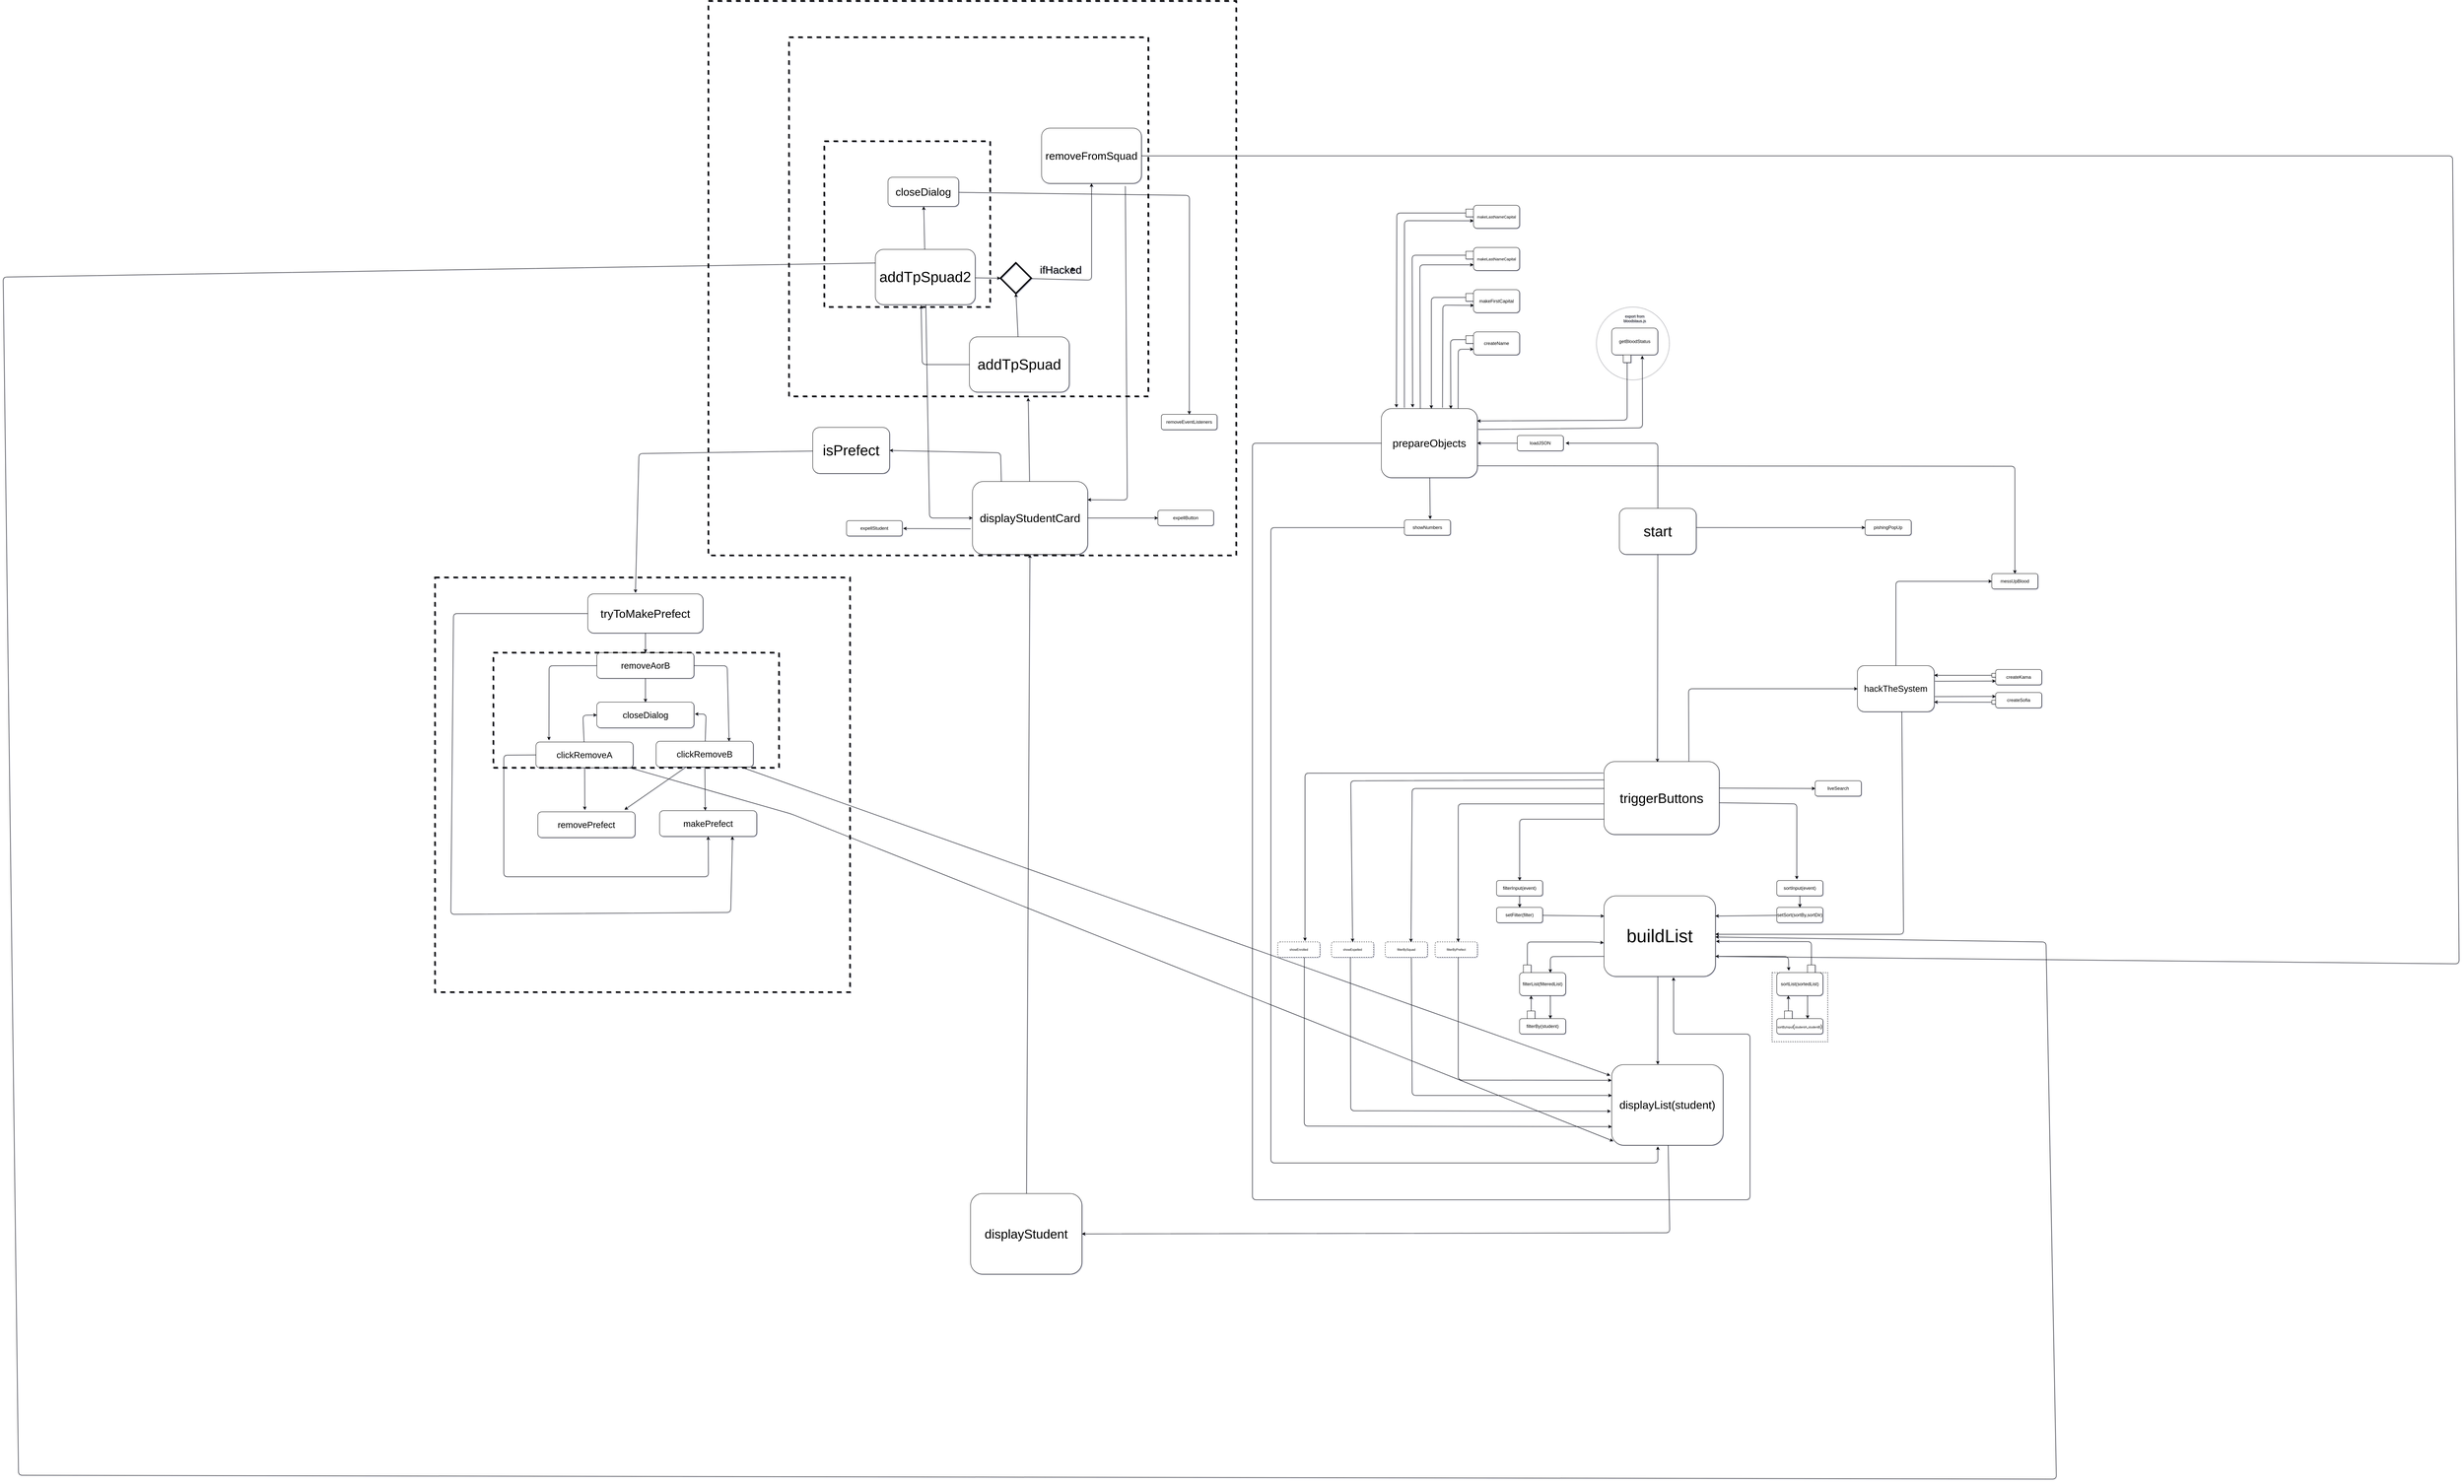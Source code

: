 <mxfile>
    <diagram id="J9svqyK29OrgM3ijhtIu" name="Page-1">
        <mxGraphModel dx="8105" dy="5010" grid="0" gridSize="12" guides="1" tooltips="1" connect="1" arrows="1" fold="1" page="0" pageScale="1" pageWidth="827" pageHeight="1169" background="none" math="0" shadow="1">
            <root>
                <mxCell id="0"/>
                <mxCell id="1" parent="0"/>
                <mxCell id="6" style="edgeStyle=none;html=1;entryX=0.5;entryY=0;entryDx=0;entryDy=0;" edge="1" parent="1" source="2" target="3">
                    <mxGeometry relative="1" as="geometry"/>
                </mxCell>
                <mxCell id="9" value="" style="edgeStyle=none;html=1;" edge="1" parent="1" source="2" target="3">
                    <mxGeometry relative="1" as="geometry"/>
                </mxCell>
                <mxCell id="2" value="filterInput(event)" style="rounded=1;whiteSpace=wrap;html=1;" vertex="1" parent="1">
                    <mxGeometry x="300" y="80" width="120" height="40" as="geometry"/>
                </mxCell>
                <mxCell id="30" style="edgeStyle=none;html=1;entryX=0;entryY=0.25;entryDx=0;entryDy=0;" edge="1" parent="1" source="3" target="13">
                    <mxGeometry relative="1" as="geometry"/>
                </mxCell>
                <mxCell id="3" value="setFilter(filter)" style="rounded=1;whiteSpace=wrap;html=1;" vertex="1" parent="1">
                    <mxGeometry x="300" y="150" width="120" height="40" as="geometry"/>
                </mxCell>
                <mxCell id="29" style="edgeStyle=none;html=1;exitX=0;exitY=0.75;exitDx=0;exitDy=0;" edge="1" parent="1" source="13">
                    <mxGeometry relative="1" as="geometry">
                        <mxPoint x="440" y="320" as="targetPoint"/>
                        <Array as="points">
                            <mxPoint x="440" y="278"/>
                        </Array>
                    </mxGeometry>
                </mxCell>
                <mxCell id="63" style="edgeStyle=none;html=1;exitX=1;exitY=0.75;exitDx=0;exitDy=0;entryX=0.3;entryY=-0.03;entryDx=0;entryDy=0;entryPerimeter=0;" edge="1" parent="1" source="13" target="61">
                    <mxGeometry relative="1" as="geometry">
                        <mxPoint x="1060" y="310" as="targetPoint"/>
                        <Array as="points">
                            <mxPoint x="1060" y="278"/>
                        </Array>
                    </mxGeometry>
                </mxCell>
                <mxCell id="145" style="edgeStyle=none;html=1;entryX=0.413;entryY=-0.003;entryDx=0;entryDy=0;entryPerimeter=0;" edge="1" parent="1" target="65">
                    <mxGeometry relative="1" as="geometry">
                        <mxPoint x="720" y="324" as="sourcePoint"/>
                    </mxGeometry>
                </mxCell>
                <mxCell id="13" value="&lt;font style=&quot;font-size: 47px;&quot;&gt;buildList&lt;/font&gt;" style="rounded=1;whiteSpace=wrap;html=1;" vertex="1" parent="1">
                    <mxGeometry x="580" y="120" width="290" height="210" as="geometry"/>
                </mxCell>
                <mxCell id="14" value="filterList(filteredList)" style="rounded=1;whiteSpace=wrap;html=1;" vertex="1" parent="1">
                    <mxGeometry x="360" y="320" width="120" height="60" as="geometry"/>
                </mxCell>
                <mxCell id="15" value="filterBy(student)" style="rounded=1;whiteSpace=wrap;html=1;" vertex="1" parent="1">
                    <mxGeometry x="360" y="440" width="120" height="40" as="geometry"/>
                </mxCell>
                <mxCell id="19" value="" style="edgeStyle=none;html=1;entryX=-0.003;entryY=0.581;entryDx=0;entryDy=0;entryPerimeter=0;" edge="1" parent="1" source="16" target="13">
                    <mxGeometry relative="1" as="geometry">
                        <mxPoint x="340" y="200" as="targetPoint"/>
                        <Array as="points">
                            <mxPoint x="380" y="240"/>
                            <mxPoint x="480" y="240"/>
                            <mxPoint x="550" y="240"/>
                        </Array>
                    </mxGeometry>
                </mxCell>
                <mxCell id="16" value="" style="whiteSpace=wrap;html=1;aspect=fixed;" vertex="1" parent="1">
                    <mxGeometry x="370" y="300" width="20" height="20" as="geometry"/>
                </mxCell>
                <mxCell id="24" value="" style="edgeStyle=none;html=1;entryX=0.25;entryY=1;entryDx=0;entryDy=0;exitX=0.5;exitY=0;exitDx=0;exitDy=0;" edge="1" parent="1" source="23" target="14">
                    <mxGeometry relative="1" as="geometry">
                        <mxPoint x="400" y="410" as="sourcePoint"/>
                        <mxPoint x="340" y="320" as="targetPoint"/>
                        <Array as="points">
                            <mxPoint x="390" y="400"/>
                        </Array>
                    </mxGeometry>
                </mxCell>
                <mxCell id="23" value="" style="whiteSpace=wrap;html=1;aspect=fixed;" vertex="1" parent="1">
                    <mxGeometry x="380" y="420" width="20" height="20" as="geometry"/>
                </mxCell>
                <mxCell id="25" value="" style="edgeStyle=none;html=1;entryX=0.75;entryY=0;entryDx=0;entryDy=0;" edge="1" parent="1">
                    <mxGeometry relative="1" as="geometry">
                        <mxPoint x="440" y="380" as="sourcePoint"/>
                        <mxPoint x="440" y="440" as="targetPoint"/>
                    </mxGeometry>
                </mxCell>
                <mxCell id="31" style="edgeStyle=none;html=1;entryX=0.5;entryY=0;entryDx=0;entryDy=0;" edge="1" parent="1" source="33" target="34">
                    <mxGeometry relative="1" as="geometry"/>
                </mxCell>
                <mxCell id="32" value="" style="edgeStyle=none;html=1;" edge="1" parent="1" source="33" target="34">
                    <mxGeometry relative="1" as="geometry"/>
                </mxCell>
                <mxCell id="33" value="sortInput(event)" style="rounded=1;whiteSpace=wrap;html=1;" vertex="1" parent="1">
                    <mxGeometry x="1030" y="80" width="120" height="40" as="geometry"/>
                </mxCell>
                <mxCell id="39" style="edgeStyle=none;html=1;entryX=1;entryY=0.25;entryDx=0;entryDy=0;" edge="1" parent="1" source="34" target="13">
                    <mxGeometry relative="1" as="geometry"/>
                </mxCell>
                <mxCell id="34" value="setSort(sortBy,sortDir)" style="rounded=1;whiteSpace=wrap;html=1;" vertex="1" parent="1">
                    <mxGeometry x="1030" y="150" width="120" height="40" as="geometry"/>
                </mxCell>
                <mxCell id="48" value="sortList(sortedList)" style="rounded=1;whiteSpace=wrap;html=1;" vertex="1" parent="1">
                    <mxGeometry x="1030" y="320" width="120" height="60" as="geometry"/>
                </mxCell>
                <mxCell id="49" value="&lt;font style=&quot;font-size: 8px;&quot;&gt;sortByInput&lt;/font&gt;&lt;font style=&quot;font-size: 14px;&quot;&gt;(&lt;/font&gt;&lt;font style=&quot;font-size: 8px;&quot;&gt;studentA&lt;/font&gt;&lt;font style=&quot;font-size: 14px;&quot;&gt;,&lt;/font&gt;&lt;font style=&quot;font-size: 8px;&quot;&gt;studentB&lt;/font&gt;&lt;font style=&quot;font-size: 14px;&quot;&gt;)&lt;/font&gt;" style="rounded=1;whiteSpace=wrap;html=1;" vertex="1" parent="1">
                    <mxGeometry x="1030" y="440" width="120" height="40" as="geometry"/>
                </mxCell>
                <mxCell id="50" value="" style="edgeStyle=none;html=1;entryX=0.25;entryY=1;entryDx=0;entryDy=0;exitX=0.5;exitY=0;exitDx=0;exitDy=0;" edge="1" parent="1" source="51" target="48">
                    <mxGeometry relative="1" as="geometry">
                        <mxPoint x="1070" y="410" as="sourcePoint"/>
                        <mxPoint x="1010" y="320" as="targetPoint"/>
                        <Array as="points">
                            <mxPoint x="1060" y="400"/>
                        </Array>
                    </mxGeometry>
                </mxCell>
                <mxCell id="51" value="" style="whiteSpace=wrap;html=1;aspect=fixed;" vertex="1" parent="1">
                    <mxGeometry x="1050" y="420" width="20" height="20" as="geometry"/>
                </mxCell>
                <mxCell id="52" value="" style="edgeStyle=none;html=1;entryX=0.75;entryY=0;entryDx=0;entryDy=0;" edge="1" parent="1">
                    <mxGeometry relative="1" as="geometry">
                        <mxPoint x="1110" y="380" as="sourcePoint"/>
                        <mxPoint x="1110" y="440" as="targetPoint"/>
                    </mxGeometry>
                </mxCell>
                <mxCell id="55" style="edgeStyle=none;html=1;entryX=0.432;entryY=-0.082;entryDx=0;entryDy=0;exitX=1.001;exitY=0.564;exitDx=0;exitDy=0;exitPerimeter=0;entryPerimeter=0;" edge="1" parent="1" source="53" target="33">
                    <mxGeometry relative="1" as="geometry">
                        <Array as="points">
                            <mxPoint x="1082" y="-120"/>
                        </Array>
                    </mxGeometry>
                </mxCell>
                <mxCell id="56" style="edgeStyle=none;html=1;entryX=0.5;entryY=0;entryDx=0;entryDy=0;" edge="1" parent="1" target="2">
                    <mxGeometry relative="1" as="geometry">
                        <mxPoint x="590" y="-80" as="sourcePoint"/>
                        <Array as="points">
                            <mxPoint x="360" y="-80"/>
                        </Array>
                    </mxGeometry>
                </mxCell>
                <mxCell id="68" style="edgeStyle=none;html=1;fontSize=8;entryX=0.545;entryY=0;entryDx=0;entryDy=0;entryPerimeter=0;" edge="1" parent="1" target="64">
                    <mxGeometry relative="1" as="geometry">
                        <mxPoint x="190" y="230" as="targetPoint"/>
                        <mxPoint x="580" y="-120" as="sourcePoint"/>
                        <Array as="points">
                            <mxPoint x="200" y="-120"/>
                        </Array>
                    </mxGeometry>
                </mxCell>
                <mxCell id="81" style="edgeStyle=none;html=1;entryX=0;entryY=0.5;entryDx=0;entryDy=0;fontSize=8;exitX=1;exitY=0.363;exitDx=0;exitDy=0;exitPerimeter=0;" edge="1" parent="1" source="53" target="80">
                    <mxGeometry relative="1" as="geometry"/>
                </mxCell>
                <mxCell id="101" style="edgeStyle=none;html=1;entryX=0;entryY=0.5;entryDx=0;entryDy=0;fontSize=8;exitX=0.736;exitY=-0.004;exitDx=0;exitDy=0;exitPerimeter=0;" edge="1" parent="1" source="53" target="82">
                    <mxGeometry relative="1" as="geometry">
                        <Array as="points">
                            <mxPoint x="800" y="-420"/>
                        </Array>
                    </mxGeometry>
                </mxCell>
                <mxCell id="53" value="&lt;font style=&quot;font-size: 35px;&quot;&gt;triggerButtons&lt;/font&gt;" style="rounded=1;whiteSpace=wrap;html=1;" vertex="1" parent="1">
                    <mxGeometry x="580" y="-230" width="300" height="190" as="geometry"/>
                </mxCell>
                <mxCell id="60" style="edgeStyle=none;html=1;entryX=1.005;entryY=0.565;entryDx=0;entryDy=0;entryPerimeter=0;" edge="1" parent="1" source="59" target="13">
                    <mxGeometry relative="1" as="geometry">
                        <Array as="points">
                            <mxPoint x="1120" y="239"/>
                        </Array>
                    </mxGeometry>
                </mxCell>
                <mxCell id="59" value="" style="whiteSpace=wrap;html=1;aspect=fixed;" vertex="1" parent="1">
                    <mxGeometry x="1110" y="300" width="20" height="20" as="geometry"/>
                </mxCell>
                <mxCell id="61" value="" style="rounded=0;whiteSpace=wrap;html=1;fillColor=none;dashed=1;" vertex="1" parent="1">
                    <mxGeometry x="1017.5" y="320" width="145" height="180" as="geometry"/>
                </mxCell>
                <mxCell id="66" style="edgeStyle=none;html=1;entryX=-0.002;entryY=0.193;entryDx=0;entryDy=0;fontSize=8;entryPerimeter=0;" edge="1" parent="1" target="65">
                    <mxGeometry relative="1" as="geometry">
                        <mxPoint x="200" y="280" as="sourcePoint"/>
                        <Array as="points">
                            <mxPoint x="200" y="600"/>
                        </Array>
                    </mxGeometry>
                </mxCell>
                <mxCell id="64" value="filterByPrefect" style="rounded=1;whiteSpace=wrap;html=1;dashed=1;fontSize=8;" vertex="1" parent="1">
                    <mxGeometry x="140" y="240" width="110" height="40" as="geometry"/>
                </mxCell>
                <mxCell id="146" style="edgeStyle=none;html=1;entryX=1;entryY=0.5;entryDx=0;entryDy=0;" edge="1" parent="1" source="65" target="147">
                    <mxGeometry relative="1" as="geometry">
                        <mxPoint x="757" y="1028.143" as="targetPoint"/>
                        <Array as="points">
                            <mxPoint x="751" y="998"/>
                        </Array>
                    </mxGeometry>
                </mxCell>
                <mxCell id="65" value="&lt;font style=&quot;font-size: 29px;&quot;&gt;displayList(student)&lt;/font&gt;" style="rounded=1;whiteSpace=wrap;html=1;" vertex="1" parent="1">
                    <mxGeometry x="600" y="560" width="290" height="210" as="geometry"/>
                </mxCell>
                <mxCell id="70" style="edgeStyle=none;html=1;entryX=0;entryY=0.381;entryDx=0;entryDy=0;fontSize=8;entryPerimeter=0;exitX=0.618;exitY=1.038;exitDx=0;exitDy=0;exitPerimeter=0;" edge="1" parent="1" source="69" target="65">
                    <mxGeometry relative="1" as="geometry">
                        <Array as="points">
                            <mxPoint x="80" y="640"/>
                        </Array>
                    </mxGeometry>
                </mxCell>
                <mxCell id="69" value="filterBySquad" style="rounded=1;whiteSpace=wrap;html=1;dashed=1;fontSize=8;" vertex="1" parent="1">
                    <mxGeometry x="10" y="240" width="110" height="40" as="geometry"/>
                </mxCell>
                <mxCell id="72" style="edgeStyle=none;html=1;fontSize=8;entryX=0.609;entryY=0.011;entryDx=0;entryDy=0;entryPerimeter=0;exitX=0;exitY=0.368;exitDx=0;exitDy=0;exitPerimeter=0;" edge="1" parent="1" source="53" target="69">
                    <mxGeometry relative="1" as="geometry">
                        <mxPoint x="209.95" y="250" as="targetPoint"/>
                        <mxPoint x="610" y="-100" as="sourcePoint"/>
                        <Array as="points">
                            <mxPoint x="80" y="-160"/>
                        </Array>
                    </mxGeometry>
                </mxCell>
                <mxCell id="73" value="showExpelled" style="rounded=1;whiteSpace=wrap;html=1;dashed=1;fontSize=8;" vertex="1" parent="1">
                    <mxGeometry x="-130" y="240" width="110" height="40" as="geometry"/>
                </mxCell>
                <mxCell id="74" value="showEnrolled" style="rounded=1;whiteSpace=wrap;html=1;dashed=1;fontSize=8;" vertex="1" parent="1">
                    <mxGeometry x="-270" y="240" width="110" height="40" as="geometry"/>
                </mxCell>
                <mxCell id="75" style="edgeStyle=none;html=1;fontSize=8;entryX=-0.009;entryY=0.577;entryDx=0;entryDy=0;entryPerimeter=0;exitX=0.447;exitY=0.995;exitDx=0;exitDy=0;exitPerimeter=0;" edge="1" parent="1" source="73" target="65">
                    <mxGeometry relative="1" as="geometry">
                        <mxPoint x="-80" y="300" as="sourcePoint"/>
                        <mxPoint x="590" y="685" as="targetPoint"/>
                        <Array as="points">
                            <mxPoint x="-80" y="680"/>
                        </Array>
                    </mxGeometry>
                </mxCell>
                <mxCell id="76" style="edgeStyle=none;html=1;fontSize=8;entryX=-0.009;entryY=0.577;entryDx=0;entryDy=0;entryPerimeter=0;exitX=0.629;exitY=1.001;exitDx=0;exitDy=0;exitPerimeter=0;" edge="1" parent="1" source="74">
                    <mxGeometry relative="1" as="geometry">
                        <mxPoint x="-78.22" y="320.0" as="sourcePoint"/>
                        <mxPoint x="600.0" y="721.37" as="targetPoint"/>
                        <Array as="points">
                            <mxPoint x="-201" y="720"/>
                        </Array>
                    </mxGeometry>
                </mxCell>
                <mxCell id="77" style="edgeStyle=none;html=1;fontSize=8;entryX=0.645;entryY=-0.062;entryDx=0;entryDy=0;exitX=-0.006;exitY=0.156;exitDx=0;exitDy=0;entryPerimeter=0;exitPerimeter=0;" edge="1" parent="1" source="53" target="74">
                    <mxGeometry relative="1" as="geometry">
                        <mxPoint x="86.99" y="250.44" as="targetPoint"/>
                        <mxPoint x="586.64" y="-149.51" as="sourcePoint"/>
                        <Array as="points">
                            <mxPoint x="-199" y="-200"/>
                        </Array>
                    </mxGeometry>
                </mxCell>
                <mxCell id="78" style="edgeStyle=none;html=1;fontSize=8;entryX=0.5;entryY=0;entryDx=0;entryDy=0;exitX=0;exitY=0.25;exitDx=0;exitDy=0;" edge="1" parent="1" source="53" target="73">
                    <mxGeometry relative="1" as="geometry">
                        <mxPoint x="-189.05" y="247.52" as="targetPoint"/>
                        <mxPoint x="599.9" y="-209.93" as="sourcePoint"/>
                        <Array as="points">
                            <mxPoint x="-80" y="-180"/>
                        </Array>
                    </mxGeometry>
                </mxCell>
                <mxCell id="80" value="liveSearch" style="rounded=1;whiteSpace=wrap;html=1;" vertex="1" parent="1">
                    <mxGeometry x="1130" y="-180" width="120" height="40" as="geometry"/>
                </mxCell>
                <mxCell id="85" style="edgeStyle=none;html=1;entryX=0;entryY=0.75;entryDx=0;entryDy=0;fontSize=8;exitX=1.008;exitY=0.337;exitDx=0;exitDy=0;exitPerimeter=0;" edge="1" parent="1" source="82" target="83">
                    <mxGeometry relative="1" as="geometry"/>
                </mxCell>
                <mxCell id="93" style="edgeStyle=none;html=1;fontSize=8;exitX=0.577;exitY=0.994;exitDx=0;exitDy=0;exitPerimeter=0;" edge="1" parent="1" source="82">
                    <mxGeometry relative="1" as="geometry">
                        <mxPoint x="870" y="220" as="targetPoint"/>
                        <Array as="points">
                            <mxPoint x="1360" y="220"/>
                        </Array>
                    </mxGeometry>
                </mxCell>
                <mxCell id="95" style="edgeStyle=none;html=1;entryX=0;entryY=0.5;entryDx=0;entryDy=0;fontSize=8;exitX=0.5;exitY=0;exitDx=0;exitDy=0;" edge="1" parent="1" source="82" target="94">
                    <mxGeometry relative="1" as="geometry">
                        <Array as="points">
                            <mxPoint x="1340" y="-584"/>
                            <mxPoint x="1340" y="-700"/>
                        </Array>
                    </mxGeometry>
                </mxCell>
                <mxCell id="82" value="&lt;font style=&quot;font-size: 23px;&quot;&gt;hackTheSystem&lt;/font&gt;" style="rounded=1;whiteSpace=wrap;html=1;" vertex="1" parent="1">
                    <mxGeometry x="1240" y="-480" width="200" height="120" as="geometry"/>
                </mxCell>
                <mxCell id="83" value="createKama&lt;span style=&quot;color: rgba(0, 0, 0, 0); font-family: monospace; font-size: 0px; text-align: start;&quot;&gt;%3CmxGraphModel%3E%3Croot%3E%3CmxCell%20id%3D%220%22%2F%3E%3CmxCell%20id%3D%221%22%20parent%3D%220%22%2F%3E%3CmxCell%20id%3D%222%22%20value%3D%22liveSearch%22%20style%3D%22rounded%3D1%3BwhiteSpace%3Dwrap%3Bhtml%3D1%3B%22%20vertex%3D%221%22%20parent%3D%221%22%3E%3CmxGeometry%20x%3D%221130%22%20y%3D%22-180%22%20width%3D%22120%22%20height%3D%2240%22%20as%3D%22geometry%22%2F%3E%3C%2FmxCell%3E%3C%2Froot%3E%3C%2FmxGraphModel%3E&lt;/span&gt;" style="rounded=1;whiteSpace=wrap;html=1;" vertex="1" parent="1">
                    <mxGeometry x="1600" y="-470" width="120" height="40" as="geometry"/>
                </mxCell>
                <mxCell id="84" value="createSofia" style="rounded=1;whiteSpace=wrap;html=1;" vertex="1" parent="1">
                    <mxGeometry x="1600" y="-410" width="120" height="40" as="geometry"/>
                </mxCell>
                <mxCell id="86" style="edgeStyle=none;html=1;entryX=0;entryY=0.75;entryDx=0;entryDy=0;fontSize=8;exitX=1.008;exitY=0.337;exitDx=0;exitDy=0;exitPerimeter=0;" edge="1" parent="1">
                    <mxGeometry relative="1" as="geometry">
                        <mxPoint x="1441.6" y="-399.56" as="sourcePoint"/>
                        <mxPoint x="1600" y="-400.0" as="targetPoint"/>
                    </mxGeometry>
                </mxCell>
                <mxCell id="88" style="edgeStyle=none;html=1;fontSize=8;" edge="1" parent="1" source="87">
                    <mxGeometry relative="1" as="geometry">
                        <mxPoint x="1440" y="-455" as="targetPoint"/>
                    </mxGeometry>
                </mxCell>
                <mxCell id="87" value="" style="whiteSpace=wrap;html=1;aspect=fixed;fontSize=8;" vertex="1" parent="1">
                    <mxGeometry x="1590" y="-460" width="10" height="10" as="geometry"/>
                </mxCell>
                <mxCell id="91" style="edgeStyle=none;html=1;fontSize=8;exitX=0;exitY=0.5;exitDx=0;exitDy=0;" edge="1" parent="1" source="92">
                    <mxGeometry relative="1" as="geometry">
                        <mxPoint x="1440" y="-385.15" as="targetPoint"/>
                        <mxPoint x="1580" y="-385.15" as="sourcePoint"/>
                    </mxGeometry>
                </mxCell>
                <mxCell id="92" value="" style="whiteSpace=wrap;html=1;aspect=fixed;fontSize=8;" vertex="1" parent="1">
                    <mxGeometry x="1590" y="-390" width="10" height="10" as="geometry"/>
                </mxCell>
                <mxCell id="94" value="messUpBlood" style="rounded=1;whiteSpace=wrap;html=1;" vertex="1" parent="1">
                    <mxGeometry x="1590" y="-720" width="120" height="40" as="geometry"/>
                </mxCell>
                <mxCell id="103" style="edgeStyle=none;html=1;entryX=0;entryY=0.5;entryDx=0;entryDy=0;fontSize=8;exitX=1.004;exitY=0.416;exitDx=0;exitDy=0;exitPerimeter=0;" edge="1" parent="1" source="96" target="97">
                    <mxGeometry relative="1" as="geometry">
                        <mxPoint x="820" y="-830" as="sourcePoint"/>
                    </mxGeometry>
                </mxCell>
                <mxCell id="104" style="edgeStyle=none;html=1;entryX=0.463;entryY=0.006;entryDx=0;entryDy=0;entryPerimeter=0;fontSize=8;" edge="1" parent="1" source="96" target="53">
                    <mxGeometry relative="1" as="geometry"/>
                </mxCell>
                <mxCell id="106" style="edgeStyle=none;html=1;fontSize=8;" edge="1" parent="1" source="96">
                    <mxGeometry relative="1" as="geometry">
                        <mxPoint x="480" y="-1060" as="targetPoint"/>
                        <Array as="points">
                            <mxPoint x="720" y="-1060"/>
                        </Array>
                    </mxGeometry>
                </mxCell>
                <mxCell id="96" value="&lt;span style=&quot;font-size: 38px;&quot;&gt;start&lt;/span&gt;" style="rounded=1;whiteSpace=wrap;html=1;" vertex="1" parent="1">
                    <mxGeometry x="620" y="-890" width="200" height="120" as="geometry"/>
                </mxCell>
                <mxCell id="97" value="pishingPopUp" style="rounded=1;whiteSpace=wrap;html=1;" vertex="1" parent="1">
                    <mxGeometry x="1260" y="-860" width="120" height="40" as="geometry"/>
                </mxCell>
                <mxCell id="189" style="edgeStyle=none;html=1;fontSize=23;" edge="1" parent="1" source="98">
                    <mxGeometry relative="1" as="geometry">
                        <mxPoint x="-920" y="-1178" as="targetPoint"/>
                    </mxGeometry>
                </mxCell>
                <mxCell id="190" style="edgeStyle=none;html=1;fontSize=23;entryX=1;entryY=0.5;entryDx=0;entryDy=0;exitX=0.25;exitY=0;exitDx=0;exitDy=0;" edge="1" parent="1" source="98" target="149">
                    <mxGeometry relative="1" as="geometry">
                        <mxPoint x="-1174" y="-1122" as="targetPoint"/>
                        <mxPoint x="-992" y="-751" as="sourcePoint"/>
                        <Array as="points">
                            <mxPoint x="-992" y="-1035"/>
                        </Array>
                    </mxGeometry>
                </mxCell>
                <mxCell id="234" style="edgeStyle=none;html=1;entryX=0;entryY=0.5;entryDx=0;entryDy=0;fontSize=28;" edge="1" parent="1" source="98" target="99">
                    <mxGeometry relative="1" as="geometry"/>
                </mxCell>
                <mxCell id="238" style="edgeStyle=none;html=1;fontSize=28;" edge="1" parent="1">
                    <mxGeometry relative="1" as="geometry">
                        <mxPoint x="-1245.5" y="-837.5" as="targetPoint"/>
                        <mxPoint x="-1070" y="-837" as="sourcePoint"/>
                    </mxGeometry>
                </mxCell>
                <mxCell id="98" value="&lt;font style=&quot;font-size: 30px;&quot;&gt;displayStudentCard&lt;/font&gt;" style="rounded=1;whiteSpace=wrap;html=1;" vertex="1" parent="1">
                    <mxGeometry x="-1065" y="-960" width="300" height="190" as="geometry"/>
                </mxCell>
                <mxCell id="99" value="expellButton" style="rounded=1;whiteSpace=wrap;html=1;" vertex="1" parent="1">
                    <mxGeometry x="-582" y="-885" width="145" height="40" as="geometry"/>
                </mxCell>
                <mxCell id="108" style="edgeStyle=none;html=1;fontSize=8;" edge="1" parent="1" source="105" target="107">
                    <mxGeometry relative="1" as="geometry"/>
                </mxCell>
                <mxCell id="105" value="loadJSON" style="rounded=1;whiteSpace=wrap;html=1;" vertex="1" parent="1">
                    <mxGeometry x="354" y="-1080" width="120" height="40" as="geometry"/>
                </mxCell>
                <mxCell id="114" style="edgeStyle=none;html=1;entryX=0;entryY=0.75;entryDx=0;entryDy=0;fontSize=8;exitX=0.799;exitY=0;exitDx=0;exitDy=0;exitPerimeter=0;" edge="1" parent="1" source="107" target="109">
                    <mxGeometry relative="1" as="geometry">
                        <Array as="points">
                            <mxPoint x="200" y="-1305"/>
                        </Array>
                    </mxGeometry>
                </mxCell>
                <mxCell id="129" style="edgeStyle=none;html=1;entryX=0.5;entryY=0;entryDx=0;entryDy=0;fontSize=10;exitX=0.999;exitY=0.827;exitDx=0;exitDy=0;exitPerimeter=0;" edge="1" parent="1" source="107" target="94">
                    <mxGeometry relative="1" as="geometry">
                        <mxPoint x="250" y="-1120" as="sourcePoint"/>
                        <Array as="points">
                            <mxPoint x="1650" y="-1000"/>
                        </Array>
                    </mxGeometry>
                </mxCell>
                <mxCell id="135" style="edgeStyle=none;html=1;entryX=0.663;entryY=1.029;entryDx=0;entryDy=0;entryPerimeter=0;fontSize=10;exitX=1.007;exitY=0.301;exitDx=0;exitDy=0;exitPerimeter=0;" edge="1" parent="1" source="107" target="130">
                    <mxGeometry relative="1" as="geometry">
                        <Array as="points">
                            <mxPoint x="680" y="-1100"/>
                        </Array>
                    </mxGeometry>
                </mxCell>
                <mxCell id="139" style="edgeStyle=none;html=1;fontSize=10;exitX=0;exitY=0.5;exitDx=0;exitDy=0;entryX=0.624;entryY=1.01;entryDx=0;entryDy=0;entryPerimeter=0;" edge="1" parent="1" source="107" target="13">
                    <mxGeometry relative="1" as="geometry">
                        <mxPoint x="876" y="300" as="targetPoint"/>
                        <Array as="points">
                            <mxPoint x="-336" y="-1060"/>
                            <mxPoint x="-336" y="912"/>
                            <mxPoint x="960" y="912"/>
                            <mxPoint x="960" y="480"/>
                            <mxPoint x="761" y="480"/>
                        </Array>
                    </mxGeometry>
                </mxCell>
                <mxCell id="143" style="edgeStyle=none;html=1;entryX=0.558;entryY=-0.05;entryDx=0;entryDy=0;entryPerimeter=0;" edge="1" parent="1" source="107" target="142">
                    <mxGeometry relative="1" as="geometry"/>
                </mxCell>
                <mxCell id="107" value="&lt;font style=&quot;font-size: 28px;&quot;&gt;prepareObjects&lt;/font&gt;" style="rounded=1;whiteSpace=wrap;html=1;" vertex="1" parent="1">
                    <mxGeometry y="-1150" width="250" height="180" as="geometry"/>
                </mxCell>
                <mxCell id="109" value="createName" style="rounded=1;whiteSpace=wrap;html=1;" vertex="1" parent="1">
                    <mxGeometry x="240" y="-1350" width="120" height="60" as="geometry"/>
                </mxCell>
                <mxCell id="113" style="edgeStyle=none;html=1;entryX=0.723;entryY=0.002;entryDx=0;entryDy=0;entryPerimeter=0;fontSize=8;" edge="1" parent="1" source="112" target="107">
                    <mxGeometry relative="1" as="geometry">
                        <Array as="points">
                            <mxPoint x="180" y="-1330"/>
                        </Array>
                    </mxGeometry>
                </mxCell>
                <mxCell id="112" value="" style="whiteSpace=wrap;html=1;aspect=fixed;fontSize=8;" vertex="1" parent="1">
                    <mxGeometry x="220" y="-1340" width="20" height="20" as="geometry"/>
                </mxCell>
                <mxCell id="116" style="edgeStyle=none;html=1;entryX=0.006;entryY=0.681;entryDx=0;entryDy=0;fontSize=8;exitX=0.636;exitY=-0.014;exitDx=0;exitDy=0;exitPerimeter=0;entryPerimeter=0;" edge="1" parent="1" target="117" source="107">
                    <mxGeometry relative="1" as="geometry">
                        <mxPoint x="193.75" y="-1270" as="sourcePoint"/>
                        <Array as="points">
                            <mxPoint x="160" y="-1420"/>
                        </Array>
                    </mxGeometry>
                </mxCell>
                <mxCell id="117" value="makeFirstCapital" style="rounded=1;whiteSpace=wrap;html=1;" vertex="1" parent="1">
                    <mxGeometry x="240" y="-1460" width="120" height="60" as="geometry"/>
                </mxCell>
                <mxCell id="118" style="edgeStyle=none;html=1;fontSize=8;" edge="1" parent="1" source="119">
                    <mxGeometry relative="1" as="geometry">
                        <mxPoint x="130" y="-1150" as="targetPoint"/>
                        <Array as="points">
                            <mxPoint x="130" y="-1440"/>
                        </Array>
                    </mxGeometry>
                </mxCell>
                <mxCell id="119" value="" style="whiteSpace=wrap;html=1;aspect=fixed;fontSize=8;" vertex="1" parent="1">
                    <mxGeometry x="220" y="-1450" width="20" height="20" as="geometry"/>
                </mxCell>
                <mxCell id="121" style="edgeStyle=none;html=1;entryX=0;entryY=0.75;entryDx=0;entryDy=0;fontSize=8;exitX=0.405;exitY=0.001;exitDx=0;exitDy=0;exitPerimeter=0;" edge="1" parent="1" target="122" source="107">
                    <mxGeometry relative="1" as="geometry">
                        <mxPoint x="165.0" y="-1252.52" as="sourcePoint"/>
                        <Array as="points">
                            <mxPoint x="100" y="-1525"/>
                        </Array>
                    </mxGeometry>
                </mxCell>
                <mxCell id="122" value="&lt;font style=&quot;font-size: 10px;&quot;&gt;makeLastNameCapital&lt;/font&gt;" style="rounded=1;whiteSpace=wrap;html=1;" vertex="1" parent="1">
                    <mxGeometry x="240" y="-1570" width="120" height="60" as="geometry"/>
                </mxCell>
                <mxCell id="123" style="edgeStyle=none;html=1;fontSize=8;entryX=0.325;entryY=-0.018;entryDx=0;entryDy=0;entryPerimeter=0;" edge="1" parent="1" source="124" target="107">
                    <mxGeometry relative="1" as="geometry">
                        <mxPoint x="136" y="-1250" as="targetPoint"/>
                        <Array as="points">
                            <mxPoint x="80" y="-1550"/>
                        </Array>
                    </mxGeometry>
                </mxCell>
                <mxCell id="124" value="" style="whiteSpace=wrap;html=1;aspect=fixed;fontSize=8;" vertex="1" parent="1">
                    <mxGeometry x="220" y="-1560" width="20" height="20" as="geometry"/>
                </mxCell>
                <mxCell id="125" style="edgeStyle=none;html=1;entryX=0;entryY=0.671;entryDx=0;entryDy=0;fontSize=8;entryPerimeter=0;exitX=0.239;exitY=-0.013;exitDx=0;exitDy=0;exitPerimeter=0;" edge="1" parent="1" target="126" source="107">
                    <mxGeometry relative="1" as="geometry">
                        <mxPoint x="60" y="-1160" as="sourcePoint"/>
                        <Array as="points">
                            <mxPoint x="60" y="-1640"/>
                        </Array>
                    </mxGeometry>
                </mxCell>
                <mxCell id="126" value="&lt;font style=&quot;font-size: 10px;&quot;&gt;makeLastNameCapital&lt;/font&gt;" style="rounded=1;whiteSpace=wrap;html=1;" vertex="1" parent="1">
                    <mxGeometry x="240" y="-1680" width="120" height="60" as="geometry"/>
                </mxCell>
                <mxCell id="127" style="edgeStyle=none;html=1;fontSize=8;entryX=0.156;entryY=-0.017;entryDx=0;entryDy=0;entryPerimeter=0;" edge="1" parent="1" source="128" target="107">
                    <mxGeometry relative="1" as="geometry">
                        <mxPoint x="81.25" y="-1263.24" as="targetPoint"/>
                        <Array as="points">
                            <mxPoint x="40" y="-1660"/>
                        </Array>
                    </mxGeometry>
                </mxCell>
                <mxCell id="128" value="" style="whiteSpace=wrap;html=1;aspect=fixed;fontSize=8;" vertex="1" parent="1">
                    <mxGeometry x="220" y="-1670" width="20" height="20" as="geometry"/>
                </mxCell>
                <mxCell id="130" value="getBloodStatus" style="rounded=1;whiteSpace=wrap;html=1;" vertex="1" parent="1">
                    <mxGeometry x="600" y="-1360" width="120" height="70" as="geometry"/>
                </mxCell>
                <mxCell id="132" style="edgeStyle=none;html=1;entryX=0.998;entryY=0.178;entryDx=0;entryDy=0;entryPerimeter=0;fontSize=10;startArrow=none;" edge="1" parent="1" target="107">
                    <mxGeometry relative="1" as="geometry">
                        <mxPoint x="640" y="-1270" as="sourcePoint"/>
                        <Array as="points">
                            <mxPoint x="640" y="-1120"/>
                        </Array>
                    </mxGeometry>
                </mxCell>
                <mxCell id="131" value="" style="whiteSpace=wrap;html=1;aspect=fixed;fontSize=8;" vertex="1" parent="1">
                    <mxGeometry x="630" y="-1290" width="20" height="20" as="geometry"/>
                </mxCell>
                <mxCell id="136" value="" style="ellipse;whiteSpace=wrap;html=1;aspect=fixed;fontSize=10;fillColor=none;dashed=1;dashPattern=1 2;" vertex="1" parent="1">
                    <mxGeometry x="560" y="-1415" width="190" height="190" as="geometry"/>
                </mxCell>
                <mxCell id="137" value="export from bloodstaus.js" style="text;html=1;strokeColor=none;fillColor=none;align=center;verticalAlign=middle;whiteSpace=wrap;rounded=0;dashed=1;dashPattern=1 2;fontSize=10;" vertex="1" parent="1">
                    <mxGeometry x="630" y="-1400" width="60" height="30" as="geometry"/>
                </mxCell>
                <mxCell id="144" style="edgeStyle=none;html=1;entryX=0.414;entryY=1.015;entryDx=0;entryDy=0;entryPerimeter=0;" edge="1" parent="1" source="142" target="65">
                    <mxGeometry relative="1" as="geometry">
                        <mxPoint x="720" y="780" as="targetPoint"/>
                        <Array as="points">
                            <mxPoint x="-288" y="-840"/>
                            <mxPoint x="-288" y="312"/>
                            <mxPoint x="-288" y="816"/>
                            <mxPoint x="720" y="816"/>
                        </Array>
                    </mxGeometry>
                </mxCell>
                <mxCell id="142" value="showNumbers" style="rounded=1;whiteSpace=wrap;html=1;" vertex="1" parent="1">
                    <mxGeometry x="60" y="-860" width="120" height="40" as="geometry"/>
                </mxCell>
                <mxCell id="148" style="edgeStyle=none;html=1;fontSize=23;" edge="1" parent="1" source="147" target="98">
                    <mxGeometry relative="1" as="geometry">
                        <mxPoint x="-934" y="-545.5" as="targetPoint"/>
                    </mxGeometry>
                </mxCell>
                <mxCell id="147" value="&lt;font style=&quot;font-size: 33px;&quot;&gt;displayStudent&lt;/font&gt;" style="rounded=1;whiteSpace=wrap;html=1;" vertex="1" parent="1">
                    <mxGeometry x="-1070" y="896" width="290" height="210" as="geometry"/>
                </mxCell>
                <mxCell id="176" style="edgeStyle=none;html=1;fontSize=23;entryX=0.413;entryY=-0.029;entryDx=0;entryDy=0;entryPerimeter=0;" edge="1" parent="1" source="149" target="150">
                    <mxGeometry relative="1" as="geometry">
                        <mxPoint x="-1758" y="-613" as="targetPoint"/>
                        <Array as="points">
                            <mxPoint x="-1934" y="-1033"/>
                        </Array>
                    </mxGeometry>
                </mxCell>
                <mxCell id="149" value="&lt;span style=&quot;font-size: 38px;&quot;&gt;isPrefect&lt;/span&gt;" style="rounded=1;whiteSpace=wrap;html=1;" vertex="1" parent="1">
                    <mxGeometry x="-1481" y="-1101" width="200" height="120" as="geometry"/>
                </mxCell>
                <mxCell id="169" value="" style="edgeStyle=none;html=1;fontSize=23;" edge="1" parent="1" source="150" target="151">
                    <mxGeometry relative="1" as="geometry"/>
                </mxCell>
                <mxCell id="170" style="edgeStyle=none;html=1;entryX=0.75;entryY=1;entryDx=0;entryDy=0;fontSize=23;" edge="1" parent="1" source="150" target="155">
                    <mxGeometry relative="1" as="geometry">
                        <Array as="points">
                            <mxPoint x="-2417" y="-616"/>
                            <mxPoint x="-2424" y="168"/>
                            <mxPoint x="-1695" y="163"/>
                        </Array>
                    </mxGeometry>
                </mxCell>
                <mxCell id="150" value="&lt;font style=&quot;font-size: 30px;&quot;&gt;tryToMakePrefect&lt;/font&gt;" style="rounded=1;whiteSpace=wrap;html=1;" vertex="1" parent="1">
                    <mxGeometry x="-2067" y="-667" width="300" height="102" as="geometry"/>
                </mxCell>
                <mxCell id="165" style="edgeStyle=none;html=1;entryX=0.5;entryY=0;entryDx=0;entryDy=0;fontSize=23;" edge="1" parent="1" source="151" target="154">
                    <mxGeometry relative="1" as="geometry"/>
                </mxCell>
                <mxCell id="166" style="edgeStyle=none;html=1;entryX=0.75;entryY=0;entryDx=0;entryDy=0;fontSize=23;" edge="1" parent="1" source="151" target="153">
                    <mxGeometry relative="1" as="geometry">
                        <Array as="points">
                            <mxPoint x="-1704" y="-480"/>
                        </Array>
                    </mxGeometry>
                </mxCell>
                <mxCell id="167" style="edgeStyle=none;html=1;entryX=0.133;entryY=-0.071;entryDx=0;entryDy=0;entryPerimeter=0;fontSize=23;" edge="1" parent="1" source="151" target="152">
                    <mxGeometry relative="1" as="geometry">
                        <Array as="points">
                            <mxPoint x="-2168" y="-480"/>
                        </Array>
                    </mxGeometry>
                </mxCell>
                <mxCell id="151" value="&lt;font style=&quot;font-size: 23px;&quot;&gt;removeAorB&lt;/font&gt;" style="rounded=1;whiteSpace=wrap;html=1;" vertex="1" parent="1">
                    <mxGeometry x="-2043.5" y="-514" width="253" height="67" as="geometry"/>
                </mxCell>
                <mxCell id="157" style="edgeStyle=none;html=1;fontSize=23;" edge="1" parent="1" source="152">
                    <mxGeometry relative="1" as="geometry">
                        <mxPoint x="-2075" y="-104" as="targetPoint"/>
                    </mxGeometry>
                </mxCell>
                <mxCell id="158" style="edgeStyle=none;html=1;entryX=0.5;entryY=1;entryDx=0;entryDy=0;fontSize=23;exitX=0;exitY=0.5;exitDx=0;exitDy=0;" edge="1" parent="1" source="152" target="155">
                    <mxGeometry relative="1" as="geometry">
                        <Array as="points">
                            <mxPoint x="-2286" y="-247"/>
                            <mxPoint x="-2286" y="70"/>
                            <mxPoint x="-1753" y="70"/>
                        </Array>
                    </mxGeometry>
                </mxCell>
                <mxCell id="159" style="edgeStyle=none;html=1;fontSize=23;entryX=0.014;entryY=0.948;entryDx=0;entryDy=0;entryPerimeter=0;" edge="1" parent="1" source="152" target="65">
                    <mxGeometry relative="1" as="geometry">
                        <mxPoint x="-1304.833" y="295.333" as="targetPoint"/>
                        <Array as="points">
                            <mxPoint x="-1538" y="-94"/>
                        </Array>
                    </mxGeometry>
                </mxCell>
                <mxCell id="161" style="edgeStyle=none;html=1;entryX=0;entryY=0.5;entryDx=0;entryDy=0;fontSize=23;" edge="1" parent="1" source="152" target="154">
                    <mxGeometry relative="1" as="geometry">
                        <Array as="points">
                            <mxPoint x="-2080" y="-351"/>
                        </Array>
                    </mxGeometry>
                </mxCell>
                <mxCell id="152" value="&lt;font style=&quot;font-size: 23px;&quot;&gt;clickRemoveA&lt;/font&gt;" style="rounded=1;whiteSpace=wrap;html=1;" vertex="1" parent="1">
                    <mxGeometry x="-2202" y="-281" width="253" height="67" as="geometry"/>
                </mxCell>
                <mxCell id="160" style="edgeStyle=none;html=1;fontSize=23;" edge="1" parent="1" source="153">
                    <mxGeometry relative="1" as="geometry">
                        <mxPoint x="596" y="588" as="targetPoint"/>
                    </mxGeometry>
                </mxCell>
                <mxCell id="162" style="edgeStyle=none;html=1;fontSize=23;" edge="1" parent="1" source="153">
                    <mxGeometry relative="1" as="geometry">
                        <mxPoint x="-1788" y="-354" as="targetPoint"/>
                        <Array as="points">
                            <mxPoint x="-1759" y="-354"/>
                        </Array>
                    </mxGeometry>
                </mxCell>
                <mxCell id="163" style="edgeStyle=none;html=1;entryX=0.469;entryY=-0.009;entryDx=0;entryDy=0;entryPerimeter=0;fontSize=23;" edge="1" parent="1" source="153" target="155">
                    <mxGeometry relative="1" as="geometry"/>
                </mxCell>
                <mxCell id="180" style="edgeStyle=none;html=1;fontSize=23;" edge="1" parent="1" source="153">
                    <mxGeometry relative="1" as="geometry">
                        <mxPoint x="-1971.333" y="-104.667" as="targetPoint"/>
                    </mxGeometry>
                </mxCell>
                <mxCell id="153" value="&lt;font style=&quot;font-size: 23px;&quot;&gt;clickRemoveB&lt;/font&gt;" style="rounded=1;whiteSpace=wrap;html=1;" vertex="1" parent="1">
                    <mxGeometry x="-1889" y="-283" width="253" height="67" as="geometry"/>
                </mxCell>
                <mxCell id="154" value="&lt;font style=&quot;font-size: 23px;&quot;&gt;closeDialog&lt;/font&gt;" style="rounded=1;whiteSpace=wrap;html=1;" vertex="1" parent="1">
                    <mxGeometry x="-2043.5" y="-385" width="253" height="67" as="geometry"/>
                </mxCell>
                <mxCell id="155" value="&lt;font style=&quot;font-size: 23px;&quot;&gt;makePrefect&lt;/font&gt;" style="rounded=1;whiteSpace=wrap;html=1;" vertex="1" parent="1">
                    <mxGeometry x="-1880" y="-102" width="253" height="67" as="geometry"/>
                </mxCell>
                <mxCell id="156" value="&lt;font style=&quot;font-size: 23px;&quot;&gt;removePrefect&lt;/font&gt;" style="rounded=1;whiteSpace=wrap;html=1;" vertex="1" parent="1">
                    <mxGeometry x="-2197" y="-99" width="253" height="67" as="geometry"/>
                </mxCell>
                <mxCell id="181" value="" style="rounded=0;whiteSpace=wrap;html=1;dashed=1;fontSize=23;fillColor=none;strokeWidth=4;" vertex="1" parent="1">
                    <mxGeometry x="-2313" y="-514" width="744" height="300" as="geometry"/>
                </mxCell>
                <mxCell id="183" value="" style="whiteSpace=wrap;html=1;aspect=fixed;dashed=1;strokeWidth=4;fontSize=23;fillColor=none;" vertex="1" parent="1">
                    <mxGeometry x="-2465" y="-710" width="1081" height="1081" as="geometry"/>
                </mxCell>
                <mxCell id="193" style="edgeStyle=none;html=1;entryX=0.5;entryY=1;entryDx=0;entryDy=0;fontSize=23;" edge="1" parent="1" source="187" target="192">
                    <mxGeometry relative="1" as="geometry"/>
                </mxCell>
                <mxCell id="198" style="edgeStyle=none;html=1;fontSize=28;" edge="1" parent="1" source="187">
                    <mxGeometry relative="1" as="geometry">
                        <mxPoint x="-1199" y="-1419.333" as="targetPoint"/>
                        <Array as="points">
                            <mxPoint x="-1196" y="-1265"/>
                        </Array>
                    </mxGeometry>
                </mxCell>
                <mxCell id="187" value="&lt;span style=&quot;font-size: 38px;&quot;&gt;addTpSpuad&lt;/span&gt;" style="rounded=1;whiteSpace=wrap;html=1;" vertex="1" parent="1">
                    <mxGeometry x="-1073" y="-1337" width="260" height="144" as="geometry"/>
                </mxCell>
                <mxCell id="199" style="edgeStyle=none;html=1;entryX=0;entryY=0.5;entryDx=0;entryDy=0;fontSize=28;" edge="1" parent="1" source="188" target="192">
                    <mxGeometry relative="1" as="geometry"/>
                </mxCell>
                <mxCell id="206" style="edgeStyle=none;html=1;fontSize=28;startArrow=none;" edge="1" parent="1" source="205">
                    <mxGeometry relative="1" as="geometry">
                        <mxPoint x="-1188" y="-1728" as="targetPoint"/>
                    </mxGeometry>
                </mxCell>
                <mxCell id="210" style="edgeStyle=none;html=1;fontSize=28;" edge="1" parent="1" target="13">
                    <mxGeometry relative="1" as="geometry">
                        <mxPoint x="-1302" y="-1530" as="sourcePoint"/>
                        <Array as="points">
                            <mxPoint x="-3590" y="-1493"/>
                            <mxPoint x="-3550" y="1630"/>
                            <mxPoint x="1758" y="1640"/>
                            <mxPoint x="1731" y="240"/>
                        </Array>
                    </mxGeometry>
                </mxCell>
                <mxCell id="212" value="" style="edgeStyle=none;html=1;fontSize=28;" edge="1" parent="1" source="188" target="205">
                    <mxGeometry relative="1" as="geometry"/>
                </mxCell>
                <mxCell id="216" style="edgeStyle=none;html=1;entryX=0;entryY=0.5;entryDx=0;entryDy=0;fontSize=28;" edge="1" parent="1" source="188" target="98">
                    <mxGeometry relative="1" as="geometry">
                        <Array as="points">
                            <mxPoint x="-1177" y="-865"/>
                        </Array>
                    </mxGeometry>
                </mxCell>
                <mxCell id="188" value="&lt;span style=&quot;font-size: 38px;&quot;&gt;addTpSpuad2&lt;/span&gt;" style="rounded=1;whiteSpace=wrap;html=1;" vertex="1" parent="1">
                    <mxGeometry x="-1318" y="-1565" width="260" height="144" as="geometry"/>
                </mxCell>
                <mxCell id="196" style="edgeStyle=none;html=1;entryX=0.5;entryY=1;entryDx=0;entryDy=0;fontSize=28;" edge="1" parent="1" source="192" target="195">
                    <mxGeometry relative="1" as="geometry">
                        <Array as="points">
                            <mxPoint x="-755" y="-1485"/>
                        </Array>
                    </mxGeometry>
                </mxCell>
                <mxCell id="192" value="" style="rhombus;whiteSpace=wrap;html=1;strokeWidth=4;fontSize=23;fillColor=none;" vertex="1" parent="1">
                    <mxGeometry x="-992" y="-1530" width="80" height="80" as="geometry"/>
                </mxCell>
                <mxCell id="214" style="edgeStyle=none;html=1;entryX=1;entryY=0.75;entryDx=0;entryDy=0;fontSize=28;" edge="1" parent="1" source="195" target="13">
                    <mxGeometry relative="1" as="geometry">
                        <Array as="points">
                            <mxPoint x="2790" y="-1809"/>
                            <mxPoint x="2807" y="297"/>
                        </Array>
                    </mxGeometry>
                </mxCell>
                <mxCell id="217" style="edgeStyle=none;html=1;entryX=1;entryY=0.25;entryDx=0;entryDy=0;fontSize=28;" edge="1" parent="1" target="98">
                    <mxGeometry relative="1" as="geometry">
                        <mxPoint x="-667" y="-1730" as="sourcePoint"/>
                        <Array as="points">
                            <mxPoint x="-662" y="-912"/>
                        </Array>
                    </mxGeometry>
                </mxCell>
                <mxCell id="195" value="&lt;font style=&quot;font-size: 28px;&quot;&gt;removeFromSquad&lt;/font&gt;" style="rounded=1;whiteSpace=wrap;html=1;" vertex="1" parent="1">
                    <mxGeometry x="-885" y="-1881" width="260" height="144" as="geometry"/>
                </mxCell>
                <mxCell id="197" value="ifHacked" style="text;html=1;strokeColor=none;fillColor=none;align=center;verticalAlign=middle;whiteSpace=wrap;rounded=0;strokeWidth=4;fontSize=28;" vertex="1" parent="1">
                    <mxGeometry x="-865" y="-1527" width="60" height="30" as="geometry"/>
                </mxCell>
                <mxCell id="200" style="edgeStyle=none;html=1;exitX=1;exitY=0.75;exitDx=0;exitDy=0;entryX=1;entryY=0.25;entryDx=0;entryDy=0;fontSize=28;" edge="1" parent="1" source="197" target="197">
                    <mxGeometry relative="1" as="geometry"/>
                </mxCell>
                <mxCell id="207" value="" style="whiteSpace=wrap;html=1;aspect=fixed;strokeWidth=4;fontSize=28;fillColor=none;dashed=1;" vertex="1" parent="1">
                    <mxGeometry x="-1451" y="-1847" width="432" height="432" as="geometry"/>
                </mxCell>
                <mxCell id="235" style="edgeStyle=none;html=1;entryX=0.5;entryY=0;entryDx=0;entryDy=0;fontSize=28;" edge="1" parent="1" source="205" target="220">
                    <mxGeometry relative="1" as="geometry">
                        <Array as="points">
                            <mxPoint x="-500" y="-1706"/>
                        </Array>
                    </mxGeometry>
                </mxCell>
                <mxCell id="205" value="&lt;font style=&quot;font-size: 28px;&quot;&gt;closeDialog&lt;/font&gt;" style="rounded=1;whiteSpace=wrap;html=1;" vertex="1" parent="1">
                    <mxGeometry x="-1285" y="-1753" width="184" height="76" as="geometry"/>
                </mxCell>
                <mxCell id="220" value="removeEventListeners" style="rounded=1;whiteSpace=wrap;html=1;" vertex="1" parent="1">
                    <mxGeometry x="-573" y="-1135" width="145" height="40" as="geometry"/>
                </mxCell>
                <mxCell id="208" value="" style="whiteSpace=wrap;html=1;aspect=fixed;dashed=1;strokeWidth=4;fontSize=28;fillColor=none;" vertex="1" parent="1">
                    <mxGeometry x="-1543" y="-2118" width="936" height="936" as="geometry"/>
                </mxCell>
                <mxCell id="231" value="" style="rounded=0;whiteSpace=wrap;html=1;dashed=1;strokeWidth=4;fontSize=28;fillColor=none;" vertex="1" parent="1">
                    <mxGeometry x="-1753" y="-2212.5" width="1375" height="1445" as="geometry"/>
                </mxCell>
                <mxCell id="237" value="expellStudent" style="rounded=1;whiteSpace=wrap;html=1;" vertex="1" parent="1">
                    <mxGeometry x="-1393" y="-858" width="145" height="40" as="geometry"/>
                </mxCell>
            </root>
        </mxGraphModel>
    </diagram>
</mxfile>